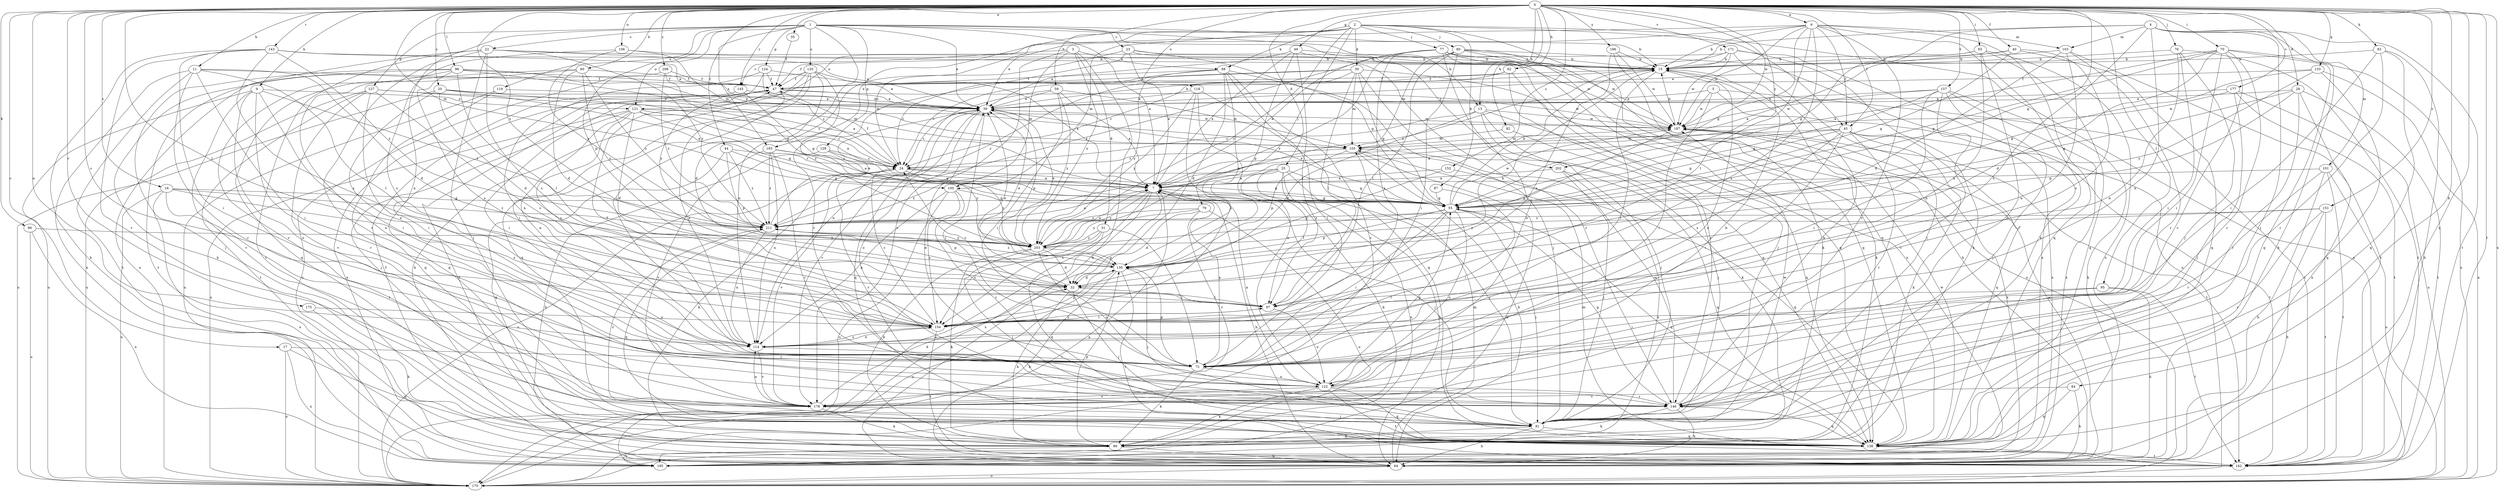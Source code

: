 strict digraph  {
0;
1;
2;
3;
4;
5;
6;
7;
9;
11;
13;
15;
16;
17;
20;
22;
23;
24;
25;
28;
30;
31;
32;
35;
39;
40;
44;
45;
47;
49;
55;
59;
60;
62;
64;
65;
70;
72;
76;
77;
79;
80;
81;
82;
83;
84;
86;
87;
88;
89;
95;
96;
97;
100;
101;
103;
105;
106;
114;
118;
119;
120;
121;
122;
124;
127;
129;
130;
133;
138;
143;
145;
146;
151;
152;
154;
157;
162;
170;
171;
175;
177;
178;
187;
193;
195;
196;
202;
203;
206;
211;
0 -> 6  [label=a];
0 -> 9  [label=b];
0 -> 11  [label=b];
0 -> 13  [label=b];
0 -> 16  [label=c];
0 -> 17  [label=c];
0 -> 20  [label=c];
0 -> 25  [label=d];
0 -> 28  [label=d];
0 -> 35  [label=e];
0 -> 40  [label=f];
0 -> 44  [label=f];
0 -> 45  [label=f];
0 -> 49  [label=g];
0 -> 55  [label=g];
0 -> 59  [label=h];
0 -> 60  [label=h];
0 -> 62  [label=h];
0 -> 65  [label=i];
0 -> 70  [label=i];
0 -> 76  [label=j];
0 -> 82  [label=k];
0 -> 83  [label=k];
0 -> 84  [label=k];
0 -> 86  [label=k];
0 -> 95  [label=l];
0 -> 96  [label=l];
0 -> 97  [label=l];
0 -> 100  [label=m];
0 -> 106  [label=n];
0 -> 114  [label=n];
0 -> 118  [label=o];
0 -> 133  [label=q];
0 -> 138  [label=q];
0 -> 143  [label=r];
0 -> 145  [label=r];
0 -> 151  [label=s];
0 -> 152  [label=s];
0 -> 154  [label=s];
0 -> 157  [label=t];
0 -> 162  [label=t];
0 -> 170  [label=u];
0 -> 171  [label=v];
0 -> 175  [label=v];
0 -> 177  [label=v];
0 -> 187  [label=w];
0 -> 196  [label=y];
0 -> 202  [label=y];
0 -> 206  [label=z];
0 -> 211  [label=z];
1 -> 7  [label=a];
1 -> 13  [label=b];
1 -> 15  [label=b];
1 -> 22  [label=c];
1 -> 23  [label=c];
1 -> 39  [label=e];
1 -> 72  [label=i];
1 -> 114  [label=n];
1 -> 119  [label=o];
1 -> 120  [label=o];
1 -> 121  [label=o];
1 -> 124  [label=p];
1 -> 127  [label=p];
1 -> 129  [label=p];
1 -> 130  [label=p];
1 -> 193  [label=x];
1 -> 202  [label=y];
2 -> 24  [label=c];
2 -> 30  [label=d];
2 -> 45  [label=f];
2 -> 77  [label=j];
2 -> 79  [label=j];
2 -> 80  [label=j];
2 -> 87  [label=k];
2 -> 88  [label=k];
2 -> 100  [label=m];
2 -> 138  [label=q];
2 -> 170  [label=u];
2 -> 193  [label=x];
2 -> 203  [label=y];
3 -> 31  [label=d];
3 -> 64  [label=h];
3 -> 88  [label=k];
3 -> 100  [label=m];
3 -> 145  [label=r];
3 -> 178  [label=v];
3 -> 203  [label=y];
4 -> 15  [label=b];
4 -> 55  [label=g];
4 -> 64  [label=h];
4 -> 81  [label=j];
4 -> 101  [label=m];
4 -> 103  [label=m];
4 -> 114  [label=n];
4 -> 154  [label=s];
4 -> 162  [label=t];
5 -> 39  [label=e];
5 -> 72  [label=i];
5 -> 162  [label=t];
5 -> 187  [label=w];
5 -> 195  [label=x];
6 -> 15  [label=b];
6 -> 39  [label=e];
6 -> 45  [label=f];
6 -> 55  [label=g];
6 -> 89  [label=k];
6 -> 97  [label=l];
6 -> 103  [label=m];
6 -> 121  [label=o];
6 -> 138  [label=q];
6 -> 154  [label=s];
6 -> 178  [label=v];
6 -> 187  [label=w];
7 -> 55  [label=g];
7 -> 64  [label=h];
7 -> 81  [label=j];
7 -> 154  [label=s];
7 -> 170  [label=u];
7 -> 195  [label=x];
7 -> 203  [label=y];
9 -> 72  [label=i];
9 -> 121  [label=o];
9 -> 122  [label=o];
9 -> 146  [label=r];
9 -> 170  [label=u];
9 -> 178  [label=v];
9 -> 211  [label=z];
11 -> 32  [label=d];
11 -> 47  [label=f];
11 -> 64  [label=h];
11 -> 72  [label=i];
11 -> 97  [label=l];
11 -> 146  [label=r];
11 -> 195  [label=x];
13 -> 24  [label=c];
13 -> 32  [label=d];
13 -> 81  [label=j];
13 -> 89  [label=k];
13 -> 138  [label=q];
13 -> 187  [label=w];
15 -> 47  [label=f];
15 -> 72  [label=i];
15 -> 89  [label=k];
15 -> 122  [label=o];
16 -> 55  [label=g];
16 -> 146  [label=r];
16 -> 154  [label=s];
16 -> 170  [label=u];
16 -> 195  [label=x];
16 -> 211  [label=z];
17 -> 72  [label=i];
17 -> 138  [label=q];
17 -> 170  [label=u];
17 -> 195  [label=x];
20 -> 7  [label=a];
20 -> 24  [label=c];
20 -> 32  [label=d];
20 -> 39  [label=e];
20 -> 114  [label=n];
20 -> 170  [label=u];
22 -> 15  [label=b];
22 -> 39  [label=e];
22 -> 81  [label=j];
22 -> 154  [label=s];
22 -> 162  [label=t];
22 -> 170  [label=u];
22 -> 178  [label=v];
22 -> 211  [label=z];
23 -> 7  [label=a];
23 -> 15  [label=b];
23 -> 55  [label=g];
23 -> 114  [label=n];
23 -> 146  [label=r];
23 -> 187  [label=w];
24 -> 7  [label=a];
24 -> 47  [label=f];
24 -> 55  [label=g];
24 -> 89  [label=k];
24 -> 146  [label=r];
24 -> 170  [label=u];
24 -> 178  [label=v];
24 -> 203  [label=y];
25 -> 7  [label=a];
25 -> 55  [label=g];
25 -> 64  [label=h];
25 -> 81  [label=j];
25 -> 89  [label=k];
25 -> 97  [label=l];
25 -> 195  [label=x];
25 -> 211  [label=z];
28 -> 39  [label=e];
28 -> 55  [label=g];
28 -> 130  [label=p];
28 -> 146  [label=r];
28 -> 162  [label=t];
28 -> 195  [label=x];
30 -> 24  [label=c];
30 -> 47  [label=f];
30 -> 55  [label=g];
30 -> 97  [label=l];
30 -> 105  [label=m];
30 -> 138  [label=q];
30 -> 170  [label=u];
30 -> 211  [label=z];
31 -> 72  [label=i];
31 -> 89  [label=k];
31 -> 138  [label=q];
31 -> 154  [label=s];
31 -> 203  [label=y];
32 -> 15  [label=b];
32 -> 39  [label=e];
32 -> 81  [label=j];
32 -> 89  [label=k];
32 -> 97  [label=l];
35 -> 47  [label=f];
39 -> 15  [label=b];
39 -> 24  [label=c];
39 -> 72  [label=i];
39 -> 122  [label=o];
39 -> 130  [label=p];
39 -> 138  [label=q];
39 -> 178  [label=v];
39 -> 187  [label=w];
40 -> 7  [label=a];
40 -> 15  [label=b];
40 -> 55  [label=g];
40 -> 138  [label=q];
40 -> 154  [label=s];
44 -> 24  [label=c];
44 -> 55  [label=g];
44 -> 130  [label=p];
44 -> 138  [label=q];
44 -> 211  [label=z];
45 -> 7  [label=a];
45 -> 55  [label=g];
45 -> 72  [label=i];
45 -> 89  [label=k];
45 -> 105  [label=m];
45 -> 138  [label=q];
45 -> 146  [label=r];
45 -> 154  [label=s];
45 -> 162  [label=t];
47 -> 39  [label=e];
47 -> 72  [label=i];
47 -> 114  [label=n];
47 -> 138  [label=q];
47 -> 187  [label=w];
49 -> 7  [label=a];
49 -> 15  [label=b];
49 -> 39  [label=e];
49 -> 97  [label=l];
49 -> 130  [label=p];
49 -> 146  [label=r];
55 -> 15  [label=b];
55 -> 39  [label=e];
55 -> 72  [label=i];
55 -> 81  [label=j];
55 -> 97  [label=l];
55 -> 122  [label=o];
55 -> 130  [label=p];
55 -> 138  [label=q];
55 -> 187  [label=w];
55 -> 211  [label=z];
59 -> 7  [label=a];
59 -> 39  [label=e];
59 -> 72  [label=i];
59 -> 105  [label=m];
59 -> 114  [label=n];
59 -> 203  [label=y];
60 -> 32  [label=d];
60 -> 47  [label=f];
60 -> 122  [label=o];
60 -> 138  [label=q];
60 -> 203  [label=y];
60 -> 211  [label=z];
62 -> 24  [label=c];
62 -> 47  [label=f];
62 -> 81  [label=j];
62 -> 146  [label=r];
64 -> 105  [label=m];
64 -> 170  [label=u];
64 -> 187  [label=w];
65 -> 15  [label=b];
65 -> 39  [label=e];
65 -> 114  [label=n];
65 -> 122  [label=o];
65 -> 138  [label=q];
65 -> 195  [label=x];
70 -> 7  [label=a];
70 -> 15  [label=b];
70 -> 32  [label=d];
70 -> 55  [label=g];
70 -> 72  [label=i];
70 -> 138  [label=q];
70 -> 146  [label=r];
70 -> 170  [label=u];
70 -> 178  [label=v];
72 -> 7  [label=a];
72 -> 89  [label=k];
72 -> 122  [label=o];
72 -> 130  [label=p];
76 -> 15  [label=b];
76 -> 72  [label=i];
76 -> 81  [label=j];
76 -> 114  [label=n];
76 -> 162  [label=t];
77 -> 7  [label=a];
77 -> 15  [label=b];
77 -> 122  [label=o];
77 -> 138  [label=q];
77 -> 154  [label=s];
77 -> 187  [label=w];
77 -> 195  [label=x];
77 -> 203  [label=y];
79 -> 32  [label=d];
79 -> 170  [label=u];
79 -> 178  [label=v];
79 -> 203  [label=y];
79 -> 211  [label=z];
80 -> 15  [label=b];
80 -> 64  [label=h];
80 -> 72  [label=i];
80 -> 97  [label=l];
80 -> 105  [label=m];
80 -> 138  [label=q];
80 -> 170  [label=u];
80 -> 211  [label=z];
81 -> 64  [label=h];
81 -> 89  [label=k];
81 -> 138  [label=q];
81 -> 187  [label=w];
81 -> 211  [label=z];
82 -> 81  [label=j];
82 -> 105  [label=m];
83 -> 15  [label=b];
83 -> 64  [label=h];
83 -> 72  [label=i];
83 -> 138  [label=q];
83 -> 146  [label=r];
84 -> 64  [label=h];
84 -> 138  [label=q];
84 -> 178  [label=v];
86 -> 170  [label=u];
86 -> 195  [label=x];
86 -> 203  [label=y];
87 -> 55  [label=g];
87 -> 72  [label=i];
88 -> 24  [label=c];
88 -> 32  [label=d];
88 -> 47  [label=f];
88 -> 72  [label=i];
88 -> 81  [label=j];
88 -> 130  [label=p];
88 -> 178  [label=v];
88 -> 203  [label=y];
89 -> 47  [label=f];
89 -> 64  [label=h];
89 -> 130  [label=p];
89 -> 195  [label=x];
95 -> 64  [label=h];
95 -> 72  [label=i];
95 -> 97  [label=l];
95 -> 162  [label=t];
96 -> 7  [label=a];
96 -> 47  [label=f];
96 -> 81  [label=j];
96 -> 97  [label=l];
96 -> 105  [label=m];
96 -> 154  [label=s];
96 -> 162  [label=t];
96 -> 178  [label=v];
97 -> 24  [label=c];
97 -> 122  [label=o];
97 -> 154  [label=s];
100 -> 55  [label=g];
100 -> 114  [label=n];
100 -> 146  [label=r];
100 -> 154  [label=s];
100 -> 170  [label=u];
101 -> 7  [label=a];
101 -> 64  [label=h];
101 -> 146  [label=r];
101 -> 162  [label=t];
101 -> 170  [label=u];
103 -> 15  [label=b];
103 -> 32  [label=d];
103 -> 114  [label=n];
103 -> 146  [label=r];
103 -> 162  [label=t];
105 -> 24  [label=c];
105 -> 64  [label=h];
105 -> 130  [label=p];
105 -> 170  [label=u];
106 -> 15  [label=b];
106 -> 105  [label=m];
106 -> 154  [label=s];
106 -> 211  [label=z];
114 -> 47  [label=f];
114 -> 72  [label=i];
114 -> 154  [label=s];
114 -> 178  [label=v];
118 -> 39  [label=e];
118 -> 122  [label=o];
118 -> 138  [label=q];
118 -> 154  [label=s];
118 -> 203  [label=y];
119 -> 39  [label=e];
119 -> 138  [label=q];
119 -> 170  [label=u];
120 -> 32  [label=d];
120 -> 39  [label=e];
120 -> 47  [label=f];
120 -> 64  [label=h];
120 -> 72  [label=i];
120 -> 138  [label=q];
120 -> 170  [label=u];
120 -> 203  [label=y];
121 -> 7  [label=a];
121 -> 24  [label=c];
121 -> 32  [label=d];
121 -> 55  [label=g];
121 -> 81  [label=j];
121 -> 114  [label=n];
121 -> 154  [label=s];
121 -> 170  [label=u];
121 -> 187  [label=w];
122 -> 7  [label=a];
122 -> 15  [label=b];
122 -> 39  [label=e];
122 -> 55  [label=g];
122 -> 89  [label=k];
122 -> 138  [label=q];
122 -> 146  [label=r];
122 -> 162  [label=t];
122 -> 178  [label=v];
124 -> 7  [label=a];
124 -> 24  [label=c];
124 -> 47  [label=f];
124 -> 114  [label=n];
124 -> 203  [label=y];
127 -> 39  [label=e];
127 -> 72  [label=i];
127 -> 105  [label=m];
127 -> 154  [label=s];
127 -> 162  [label=t];
127 -> 170  [label=u];
127 -> 178  [label=v];
129 -> 24  [label=c];
129 -> 55  [label=g];
129 -> 64  [label=h];
129 -> 203  [label=y];
130 -> 32  [label=d];
130 -> 39  [label=e];
130 -> 64  [label=h];
130 -> 81  [label=j];
130 -> 162  [label=t];
130 -> 170  [label=u];
130 -> 211  [label=z];
133 -> 47  [label=f];
133 -> 55  [label=g];
133 -> 138  [label=q];
133 -> 170  [label=u];
133 -> 203  [label=y];
138 -> 162  [label=t];
138 -> 187  [label=w];
143 -> 15  [label=b];
143 -> 39  [label=e];
143 -> 64  [label=h];
143 -> 72  [label=i];
143 -> 154  [label=s];
143 -> 178  [label=v];
143 -> 211  [label=z];
145 -> 39  [label=e];
145 -> 55  [label=g];
145 -> 195  [label=x];
146 -> 15  [label=b];
146 -> 55  [label=g];
146 -> 64  [label=h];
146 -> 89  [label=k];
146 -> 105  [label=m];
146 -> 138  [label=q];
151 -> 64  [label=h];
151 -> 146  [label=r];
151 -> 162  [label=t];
151 -> 203  [label=y];
151 -> 211  [label=z];
152 -> 7  [label=a];
152 -> 130  [label=p];
152 -> 138  [label=q];
154 -> 24  [label=c];
154 -> 97  [label=l];
154 -> 114  [label=n];
154 -> 130  [label=p];
154 -> 162  [label=t];
157 -> 39  [label=e];
157 -> 55  [label=g];
157 -> 64  [label=h];
157 -> 72  [label=i];
157 -> 81  [label=j];
157 -> 178  [label=v];
157 -> 187  [label=w];
157 -> 195  [label=x];
162 -> 47  [label=f];
162 -> 105  [label=m];
170 -> 7  [label=a];
171 -> 15  [label=b];
171 -> 47  [label=f];
171 -> 81  [label=j];
171 -> 89  [label=k];
171 -> 187  [label=w];
171 -> 195  [label=x];
171 -> 211  [label=z];
175 -> 89  [label=k];
175 -> 154  [label=s];
177 -> 39  [label=e];
177 -> 81  [label=j];
177 -> 162  [label=t];
177 -> 170  [label=u];
177 -> 187  [label=w];
178 -> 32  [label=d];
178 -> 81  [label=j];
178 -> 89  [label=k];
178 -> 114  [label=n];
187 -> 15  [label=b];
187 -> 105  [label=m];
187 -> 130  [label=p];
187 -> 162  [label=t];
187 -> 195  [label=x];
193 -> 7  [label=a];
193 -> 24  [label=c];
193 -> 114  [label=n];
193 -> 146  [label=r];
193 -> 178  [label=v];
193 -> 211  [label=z];
196 -> 15  [label=b];
196 -> 89  [label=k];
196 -> 154  [label=s];
196 -> 187  [label=w];
202 -> 7  [label=a];
202 -> 81  [label=j];
202 -> 138  [label=q];
202 -> 195  [label=x];
203 -> 7  [label=a];
203 -> 32  [label=d];
203 -> 39  [label=e];
203 -> 81  [label=j];
203 -> 89  [label=k];
203 -> 122  [label=o];
203 -> 130  [label=p];
206 -> 47  [label=f];
206 -> 55  [label=g];
206 -> 89  [label=k];
206 -> 211  [label=z];
211 -> 7  [label=a];
211 -> 39  [label=e];
211 -> 114  [label=n];
211 -> 130  [label=p];
211 -> 138  [label=q];
211 -> 203  [label=y];
}
